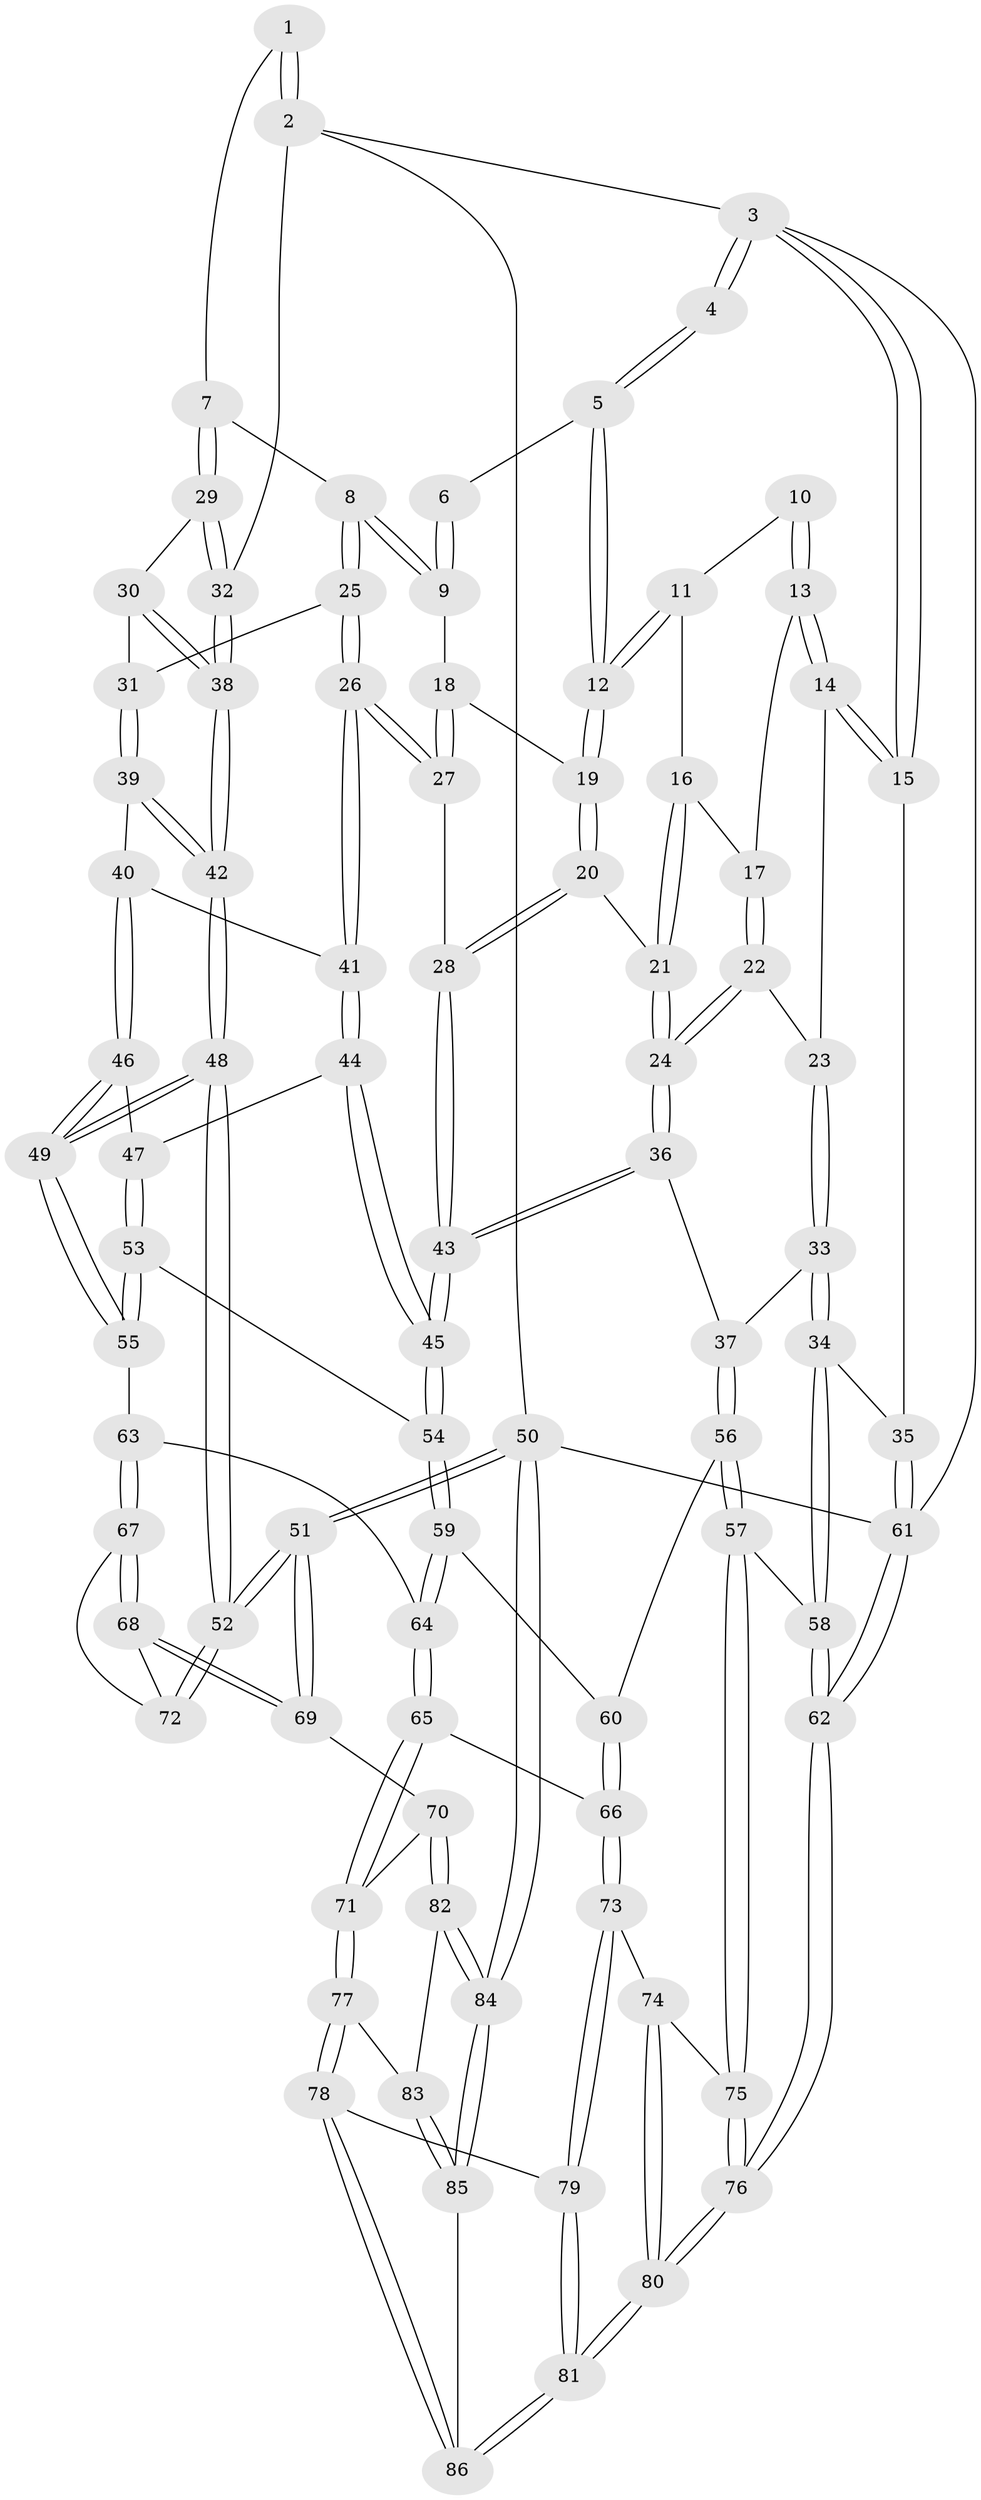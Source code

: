 // Generated by graph-tools (version 1.1) at 2025/11/02/27/25 16:11:57]
// undirected, 86 vertices, 212 edges
graph export_dot {
graph [start="1"]
  node [color=gray90,style=filled];
  1 [pos="+0.8422547221875385+0"];
  2 [pos="+1+0"];
  3 [pos="+0+0"];
  4 [pos="+0.030876085318188244+0"];
  5 [pos="+0.5674378214170783+0"];
  6 [pos="+0.8044958514958225+0"];
  7 [pos="+0.8548390456009212+0.20557196816372023"];
  8 [pos="+0.8230345225363296+0.21506152298079967"];
  9 [pos="+0.7553397387507901+0.19569408235134958"];
  10 [pos="+0.16709178833857946+0.021673827240895626"];
  11 [pos="+0.36489711275684295+0.11538692678275744"];
  12 [pos="+0.5456584901891278+0.01217126519023289"];
  13 [pos="+0.17578026208619174+0.12624357046714307"];
  14 [pos="+0.13139732249341043+0.19340523629322554"];
  15 [pos="+0+0.3865590977717782"];
  16 [pos="+0.3342904889863831+0.1668072090082997"];
  17 [pos="+0.25157935961448363+0.18017320258369582"];
  18 [pos="+0.7157641171452211+0.20186173510627806"];
  19 [pos="+0.5592527458649873+0.11431290743305977"];
  20 [pos="+0.541201365003567+0.17928343892393114"];
  21 [pos="+0.4051252192154542+0.29740636745740556"];
  22 [pos="+0.26598173677413345+0.26143564132066927"];
  23 [pos="+0.22105287466237003+0.294862340058307"];
  24 [pos="+0.39510642538128316+0.3178257846333762"];
  25 [pos="+0.7955804496889394+0.27979293719944104"];
  26 [pos="+0.7124189835427664+0.3415465323848716"];
  27 [pos="+0.7065003907951245+0.33799482713193196"];
  28 [pos="+0.61565633116528+0.3346244682918793"];
  29 [pos="+0.8890620234683466+0.2224589453187005"];
  30 [pos="+0.9090367194830529+0.29766134716831577"];
  31 [pos="+0.8531947570581528+0.3511013500484743"];
  32 [pos="+1+0"];
  33 [pos="+0.16813822047182136+0.4136884746104311"];
  34 [pos="+0+0.43641226005591005"];
  35 [pos="+0+0.42812959747248736"];
  36 [pos="+0.3932593550171156+0.4283986411992796"];
  37 [pos="+0.3293386982967736+0.4658401679759865"];
  38 [pos="+1+0.47691363549237287"];
  39 [pos="+0.8322428757696142+0.39843409154257237"];
  40 [pos="+0.8177567494187492+0.4064304059775441"];
  41 [pos="+0.7180718121089786+0.34991407040972083"];
  42 [pos="+1+0.5149577775606533"];
  43 [pos="+0.5235088830425579+0.47532815578045057"];
  44 [pos="+0.690032761433659+0.4695297478161867"];
  45 [pos="+0.5653731185760039+0.5330202828102708"];
  46 [pos="+0.8025206773810224+0.4825591148639698"];
  47 [pos="+0.791258967994584+0.49624658969268926"];
  48 [pos="+1+0.5825665928020232"];
  49 [pos="+1+0.5831978600559996"];
  50 [pos="+1+1"];
  51 [pos="+1+1"];
  52 [pos="+1+0.6770453462267012"];
  53 [pos="+0.7834469406696241+0.5778661988165251"];
  54 [pos="+0.5748317687038554+0.5742682452200045"];
  55 [pos="+0.8192900940910048+0.6340709312308478"];
  56 [pos="+0.29037701420041023+0.6827029011897221"];
  57 [pos="+0.2869342176209185+0.6891104688172149"];
  58 [pos="+0.14305650453243896+0.677208055721907"];
  59 [pos="+0.574771301436229+0.5746860216212973"];
  60 [pos="+0.5678576935871973+0.6001190302159073"];
  61 [pos="+0+1"];
  62 [pos="+0+1"];
  63 [pos="+0.7961500755270375+0.6805248366175638"];
  64 [pos="+0.7751409064772248+0.6855422319863724"];
  65 [pos="+0.6479879549843632+0.7478988350727693"];
  66 [pos="+0.5810994748753621+0.7298299635410824"];
  67 [pos="+0.8067806678032826+0.7131751095344311"];
  68 [pos="+0.8205078210423764+0.8390223403054667"];
  69 [pos="+0.8195246215800899+0.8410957782801488"];
  70 [pos="+0.8104539866370422+0.8460018003146056"];
  71 [pos="+0.73833112551033+0.8546302396689779"];
  72 [pos="+0.9844603118211847+0.7582463868552857"];
  73 [pos="+0.5339734904966855+0.7865436152889049"];
  74 [pos="+0.3581879888525488+0.78644645779013"];
  75 [pos="+0.312941610650617+0.7468625230945007"];
  76 [pos="+0+1"];
  77 [pos="+0.7072589559089538+0.8931793377213502"];
  78 [pos="+0.6761072239932484+0.9187819890573564"];
  79 [pos="+0.5561153473172302+0.8920210919705865"];
  80 [pos="+0.37988524098023096+1"];
  81 [pos="+0.3991103463628962+1"];
  82 [pos="+0.806623822871541+0.9221216951360476"];
  83 [pos="+0.7638065807849626+0.9646180991909105"];
  84 [pos="+0.9011157454399105+1"];
  85 [pos="+0.7639418905967346+1"];
  86 [pos="+0.6990896323866472+1"];
  1 -- 2;
  1 -- 2;
  1 -- 7;
  2 -- 3;
  2 -- 32;
  2 -- 50;
  3 -- 4;
  3 -- 4;
  3 -- 15;
  3 -- 15;
  3 -- 61;
  4 -- 5;
  4 -- 5;
  5 -- 6;
  5 -- 12;
  5 -- 12;
  6 -- 9;
  6 -- 9;
  7 -- 8;
  7 -- 29;
  7 -- 29;
  8 -- 9;
  8 -- 9;
  8 -- 25;
  8 -- 25;
  9 -- 18;
  10 -- 11;
  10 -- 13;
  10 -- 13;
  11 -- 12;
  11 -- 12;
  11 -- 16;
  12 -- 19;
  12 -- 19;
  13 -- 14;
  13 -- 14;
  13 -- 17;
  14 -- 15;
  14 -- 15;
  14 -- 23;
  15 -- 35;
  16 -- 17;
  16 -- 21;
  16 -- 21;
  17 -- 22;
  17 -- 22;
  18 -- 19;
  18 -- 27;
  18 -- 27;
  19 -- 20;
  19 -- 20;
  20 -- 21;
  20 -- 28;
  20 -- 28;
  21 -- 24;
  21 -- 24;
  22 -- 23;
  22 -- 24;
  22 -- 24;
  23 -- 33;
  23 -- 33;
  24 -- 36;
  24 -- 36;
  25 -- 26;
  25 -- 26;
  25 -- 31;
  26 -- 27;
  26 -- 27;
  26 -- 41;
  26 -- 41;
  27 -- 28;
  28 -- 43;
  28 -- 43;
  29 -- 30;
  29 -- 32;
  29 -- 32;
  30 -- 31;
  30 -- 38;
  30 -- 38;
  31 -- 39;
  31 -- 39;
  32 -- 38;
  32 -- 38;
  33 -- 34;
  33 -- 34;
  33 -- 37;
  34 -- 35;
  34 -- 58;
  34 -- 58;
  35 -- 61;
  35 -- 61;
  36 -- 37;
  36 -- 43;
  36 -- 43;
  37 -- 56;
  37 -- 56;
  38 -- 42;
  38 -- 42;
  39 -- 40;
  39 -- 42;
  39 -- 42;
  40 -- 41;
  40 -- 46;
  40 -- 46;
  41 -- 44;
  41 -- 44;
  42 -- 48;
  42 -- 48;
  43 -- 45;
  43 -- 45;
  44 -- 45;
  44 -- 45;
  44 -- 47;
  45 -- 54;
  45 -- 54;
  46 -- 47;
  46 -- 49;
  46 -- 49;
  47 -- 53;
  47 -- 53;
  48 -- 49;
  48 -- 49;
  48 -- 52;
  48 -- 52;
  49 -- 55;
  49 -- 55;
  50 -- 51;
  50 -- 51;
  50 -- 84;
  50 -- 84;
  50 -- 61;
  51 -- 52;
  51 -- 52;
  51 -- 69;
  51 -- 69;
  52 -- 72;
  52 -- 72;
  53 -- 54;
  53 -- 55;
  53 -- 55;
  54 -- 59;
  54 -- 59;
  55 -- 63;
  56 -- 57;
  56 -- 57;
  56 -- 60;
  57 -- 58;
  57 -- 75;
  57 -- 75;
  58 -- 62;
  58 -- 62;
  59 -- 60;
  59 -- 64;
  59 -- 64;
  60 -- 66;
  60 -- 66;
  61 -- 62;
  61 -- 62;
  62 -- 76;
  62 -- 76;
  63 -- 64;
  63 -- 67;
  63 -- 67;
  64 -- 65;
  64 -- 65;
  65 -- 66;
  65 -- 71;
  65 -- 71;
  66 -- 73;
  66 -- 73;
  67 -- 68;
  67 -- 68;
  67 -- 72;
  68 -- 69;
  68 -- 69;
  68 -- 72;
  69 -- 70;
  70 -- 71;
  70 -- 82;
  70 -- 82;
  71 -- 77;
  71 -- 77;
  73 -- 74;
  73 -- 79;
  73 -- 79;
  74 -- 75;
  74 -- 80;
  74 -- 80;
  75 -- 76;
  75 -- 76;
  76 -- 80;
  76 -- 80;
  77 -- 78;
  77 -- 78;
  77 -- 83;
  78 -- 79;
  78 -- 86;
  78 -- 86;
  79 -- 81;
  79 -- 81;
  80 -- 81;
  80 -- 81;
  81 -- 86;
  81 -- 86;
  82 -- 83;
  82 -- 84;
  82 -- 84;
  83 -- 85;
  83 -- 85;
  84 -- 85;
  84 -- 85;
  85 -- 86;
}
